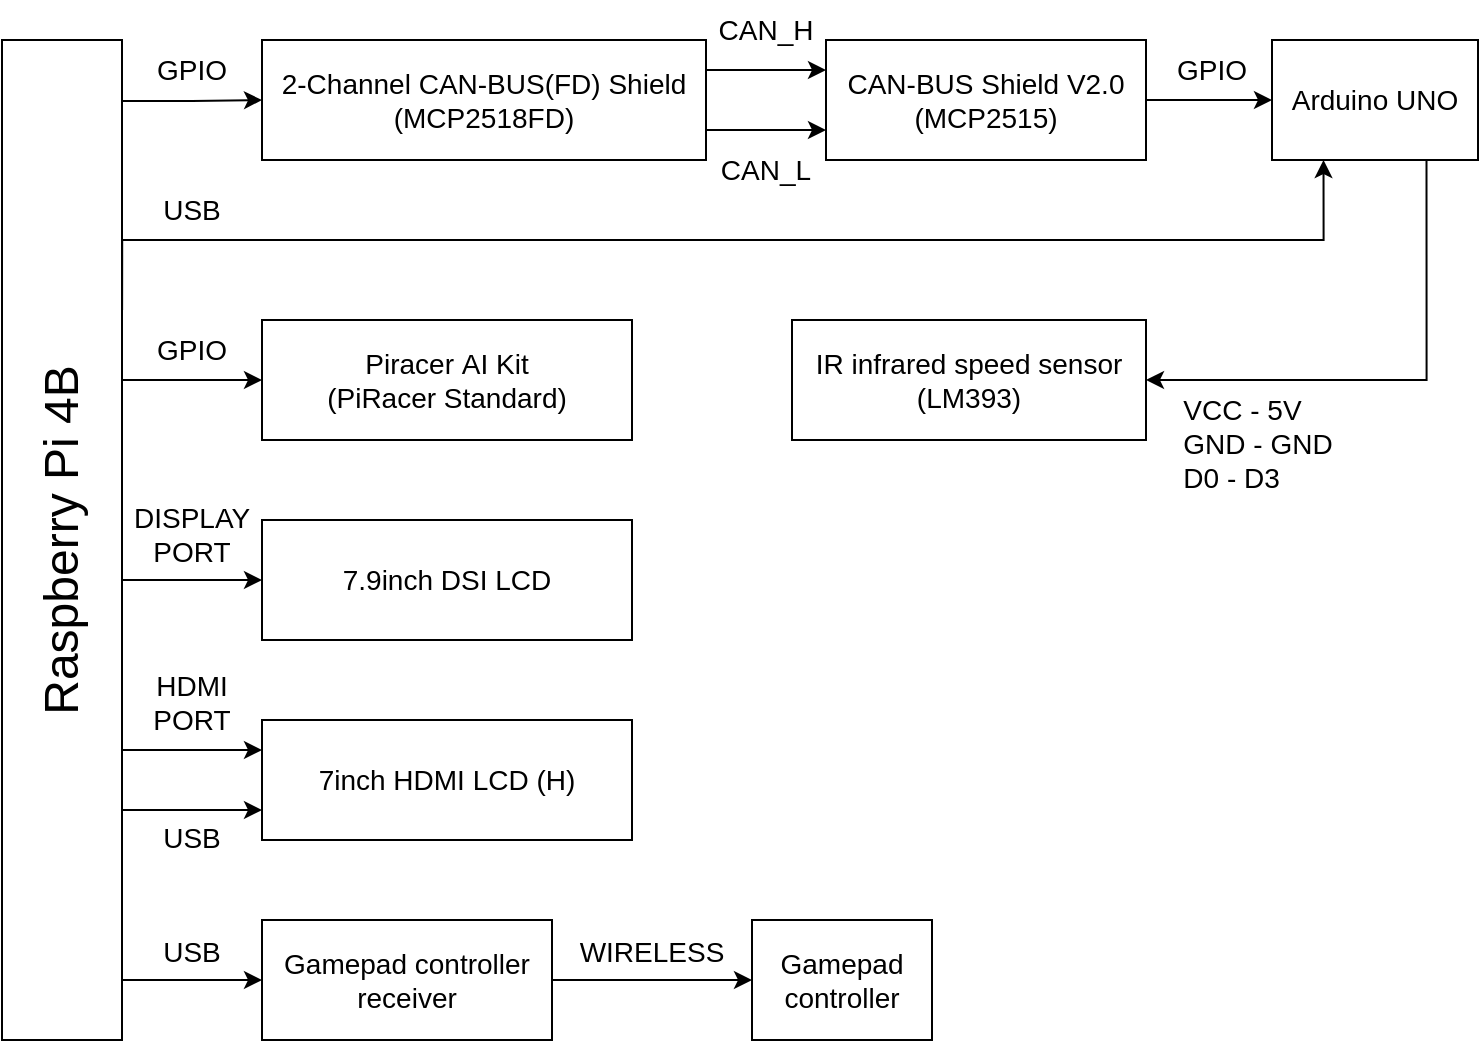 <mxfile version="22.0.6" type="device">
  <diagram name="페이지-1" id="1SWdJi9WdZQTTfstDgSV">
    <mxGraphModel dx="1729" dy="827" grid="1" gridSize="10" guides="1" tooltips="1" connect="1" arrows="1" fold="1" page="1" pageScale="1" pageWidth="827" pageHeight="1169" math="0" shadow="0">
      <root>
        <mxCell id="0" />
        <mxCell id="1" parent="0" />
        <mxCell id="XxJm2akQ58mHok7LLIEt-7" style="edgeStyle=orthogonalEdgeStyle;rounded=0;orthogonalLoop=1;jettySize=auto;html=1;exitX=1;exitY=0.25;exitDx=0;exitDy=0;entryX=0;entryY=0.25;entryDx=0;entryDy=0;" parent="1" source="eZ7jwIPwoNtEujTLVxbt-2" target="XxJm2akQ58mHok7LLIEt-6" edge="1">
          <mxGeometry relative="1" as="geometry" />
        </mxCell>
        <mxCell id="XxJm2akQ58mHok7LLIEt-8" style="edgeStyle=orthogonalEdgeStyle;rounded=0;orthogonalLoop=1;jettySize=auto;html=1;exitX=1;exitY=0.75;exitDx=0;exitDy=0;entryX=0;entryY=0.75;entryDx=0;entryDy=0;" parent="1" source="eZ7jwIPwoNtEujTLVxbt-2" target="XxJm2akQ58mHok7LLIEt-6" edge="1">
          <mxGeometry relative="1" as="geometry" />
        </mxCell>
        <mxCell id="eZ7jwIPwoNtEujTLVxbt-2" value="&lt;font style=&quot;font-size: 14px;&quot;&gt;2-Channel CAN-BUS(FD) Shield&lt;br&gt;(MCP2518FD)&lt;/font&gt;" style="rounded=0;whiteSpace=wrap;html=1;" parent="1" vertex="1">
          <mxGeometry x="145" y="50" width="222" height="60" as="geometry" />
        </mxCell>
        <mxCell id="XxJm2akQ58mHok7LLIEt-3" style="edgeStyle=orthogonalEdgeStyle;rounded=0;orthogonalLoop=1;jettySize=auto;html=1;entryX=0;entryY=0.5;entryDx=0;entryDy=0;exitX=0.939;exitY=0.992;exitDx=0;exitDy=0;exitPerimeter=0;" parent="1" source="eZ7jwIPwoNtEujTLVxbt-3" target="eZ7jwIPwoNtEujTLVxbt-2" edge="1">
          <mxGeometry relative="1" as="geometry">
            <mxPoint x="195" y="80" as="targetPoint" />
            <mxPoint x="55" y="80" as="sourcePoint" />
            <Array as="points" />
          </mxGeometry>
        </mxCell>
        <mxCell id="XxJm2akQ58mHok7LLIEt-15" style="edgeStyle=orthogonalEdgeStyle;rounded=0;orthogonalLoop=1;jettySize=auto;html=1;exitX=0.73;exitY=1.001;exitDx=0;exitDy=0;entryX=0.25;entryY=1;entryDx=0;entryDy=0;exitPerimeter=0;" parent="1" source="eZ7jwIPwoNtEujTLVxbt-3" target="XxJm2akQ58mHok7LLIEt-13" edge="1">
          <mxGeometry relative="1" as="geometry">
            <mxPoint x="75" y="142.5" as="sourcePoint" />
            <mxPoint x="730" y="130" as="targetPoint" />
            <Array as="points">
              <mxPoint x="676" y="150" />
            </Array>
          </mxGeometry>
        </mxCell>
        <mxCell id="XxJm2akQ58mHok7LLIEt-24" style="edgeStyle=orthogonalEdgeStyle;rounded=0;orthogonalLoop=1;jettySize=auto;html=1;entryX=0;entryY=0.5;entryDx=0;entryDy=0;" parent="1" target="XxJm2akQ58mHok7LLIEt-23" edge="1">
          <mxGeometry relative="1" as="geometry">
            <mxPoint x="80" y="220" as="sourcePoint" />
            <Array as="points">
              <mxPoint x="75" y="220" />
            </Array>
          </mxGeometry>
        </mxCell>
        <mxCell id="XxJm2akQ58mHok7LLIEt-27" style="edgeStyle=orthogonalEdgeStyle;rounded=0;orthogonalLoop=1;jettySize=auto;html=1;exitX=0.46;exitY=1.004;exitDx=0;exitDy=0;exitPerimeter=0;entryX=0;entryY=0.5;entryDx=0;entryDy=0;" parent="1" source="eZ7jwIPwoNtEujTLVxbt-3" target="XxJm2akQ58mHok7LLIEt-26" edge="1">
          <mxGeometry relative="1" as="geometry">
            <mxPoint x="70.24" y="320.01" as="sourcePoint" />
            <mxPoint x="100" y="330" as="targetPoint" />
            <Array as="points" />
          </mxGeometry>
        </mxCell>
        <mxCell id="XxJm2akQ58mHok7LLIEt-36" style="edgeStyle=orthogonalEdgeStyle;rounded=0;orthogonalLoop=1;jettySize=auto;html=1;exitX=0.29;exitY=1;exitDx=0;exitDy=0;entryX=0;entryY=0.25;entryDx=0;entryDy=0;exitPerimeter=0;" parent="1" source="eZ7jwIPwoNtEujTLVxbt-3" target="XxJm2akQ58mHok7LLIEt-30" edge="1">
          <mxGeometry relative="1" as="geometry" />
        </mxCell>
        <mxCell id="XxJm2akQ58mHok7LLIEt-37" style="edgeStyle=orthogonalEdgeStyle;rounded=0;orthogonalLoop=1;jettySize=auto;html=1;exitX=0.23;exitY=1;exitDx=0;exitDy=0;entryX=0;entryY=0.75;entryDx=0;entryDy=0;exitPerimeter=0;" parent="1" source="eZ7jwIPwoNtEujTLVxbt-3" target="XxJm2akQ58mHok7LLIEt-30" edge="1">
          <mxGeometry relative="1" as="geometry" />
        </mxCell>
        <mxCell id="XxJm2akQ58mHok7LLIEt-40" style="edgeStyle=orthogonalEdgeStyle;rounded=0;orthogonalLoop=1;jettySize=auto;html=1;entryX=0;entryY=0.5;entryDx=0;entryDy=0;exitX=0.06;exitY=0.995;exitDx=0;exitDy=0;exitPerimeter=0;" parent="1" source="eZ7jwIPwoNtEujTLVxbt-3" target="XxJm2akQ58mHok7LLIEt-39" edge="1">
          <mxGeometry relative="1" as="geometry">
            <mxPoint x="76" y="520" as="sourcePoint" />
            <Array as="points" />
          </mxGeometry>
        </mxCell>
        <mxCell id="eZ7jwIPwoNtEujTLVxbt-3" value="&lt;font style=&quot;font-size: 24px;&quot;&gt;Raspberry Pi 4B&lt;/font&gt;" style="rounded=0;whiteSpace=wrap;html=1;rotation=-90;" parent="1" vertex="1">
          <mxGeometry x="-205" y="270" width="500" height="60" as="geometry" />
        </mxCell>
        <mxCell id="XxJm2akQ58mHok7LLIEt-4" value="&lt;font style=&quot;font-size: 14px;&quot;&gt;GPIO&lt;/font&gt;" style="text;html=1;strokeColor=none;fillColor=none;align=center;verticalAlign=middle;whiteSpace=wrap;rounded=0;" parent="1" vertex="1">
          <mxGeometry x="80" y="50" width="60" height="30" as="geometry" />
        </mxCell>
        <mxCell id="XxJm2akQ58mHok7LLIEt-14" style="edgeStyle=orthogonalEdgeStyle;rounded=0;orthogonalLoop=1;jettySize=auto;html=1;exitX=1;exitY=0.5;exitDx=0;exitDy=0;entryX=0;entryY=0.5;entryDx=0;entryDy=0;" parent="1" source="XxJm2akQ58mHok7LLIEt-6" target="XxJm2akQ58mHok7LLIEt-13" edge="1">
          <mxGeometry relative="1" as="geometry" />
        </mxCell>
        <mxCell id="XxJm2akQ58mHok7LLIEt-6" value="&lt;font style=&quot;font-size: 14px;&quot;&gt;CAN-BUS Shield V2.0&lt;br&gt;(MCP2515)&lt;/font&gt;" style="rounded=0;whiteSpace=wrap;html=1;" parent="1" vertex="1">
          <mxGeometry x="427" y="50" width="160" height="60" as="geometry" />
        </mxCell>
        <mxCell id="XxJm2akQ58mHok7LLIEt-9" value="&lt;font style=&quot;font-size: 14px;&quot;&gt;CAN_H&lt;/font&gt;" style="text;html=1;strokeColor=none;fillColor=none;align=center;verticalAlign=middle;whiteSpace=wrap;rounded=0;" parent="1" vertex="1">
          <mxGeometry x="367" y="30" width="60" height="30" as="geometry" />
        </mxCell>
        <mxCell id="XxJm2akQ58mHok7LLIEt-11" value="&lt;font style=&quot;font-size: 14px;&quot;&gt;CAN_L&lt;/font&gt;" style="text;html=1;strokeColor=none;fillColor=none;align=center;verticalAlign=middle;whiteSpace=wrap;rounded=0;" parent="1" vertex="1">
          <mxGeometry x="367" y="100" width="60" height="30" as="geometry" />
        </mxCell>
        <mxCell id="XxJm2akQ58mHok7LLIEt-19" style="edgeStyle=orthogonalEdgeStyle;rounded=0;orthogonalLoop=1;jettySize=auto;html=1;exitX=0.75;exitY=1;exitDx=0;exitDy=0;entryX=1;entryY=0.5;entryDx=0;entryDy=0;" parent="1" source="XxJm2akQ58mHok7LLIEt-13" target="XxJm2akQ58mHok7LLIEt-17" edge="1">
          <mxGeometry relative="1" as="geometry" />
        </mxCell>
        <mxCell id="XxJm2akQ58mHok7LLIEt-13" value="&lt;span style=&quot;font-size: 14px;&quot;&gt;Arduino UNO&lt;/span&gt;" style="rounded=0;whiteSpace=wrap;html=1;" parent="1" vertex="1">
          <mxGeometry x="650" y="50" width="103" height="60" as="geometry" />
        </mxCell>
        <mxCell id="XxJm2akQ58mHok7LLIEt-16" value="&lt;font style=&quot;font-size: 14px;&quot;&gt;USB&lt;/font&gt;" style="text;html=1;strokeColor=none;fillColor=none;align=center;verticalAlign=middle;whiteSpace=wrap;rounded=0;" parent="1" vertex="1">
          <mxGeometry x="80" y="120" width="60" height="30" as="geometry" />
        </mxCell>
        <mxCell id="XxJm2akQ58mHok7LLIEt-17" value="&lt;font style=&quot;font-size: 14px;&quot;&gt;IR infrared speed sensor&lt;br&gt;(LM393)&lt;/font&gt;&lt;span style=&quot;font-size: 14px;&quot;&gt;&lt;br&gt;&lt;/span&gt;" style="rounded=0;whiteSpace=wrap;html=1;" parent="1" vertex="1">
          <mxGeometry x="410" y="190" width="177" height="60" as="geometry" />
        </mxCell>
        <mxCell id="XxJm2akQ58mHok7LLIEt-20" value="&lt;font style=&quot;font-size: 14px;&quot;&gt;GPIO&lt;/font&gt;" style="text;html=1;strokeColor=none;fillColor=none;align=center;verticalAlign=middle;whiteSpace=wrap;rounded=0;" parent="1" vertex="1">
          <mxGeometry x="590" y="50" width="60" height="30" as="geometry" />
        </mxCell>
        <mxCell id="XxJm2akQ58mHok7LLIEt-21" value="&lt;div style=&quot;text-align: left;&quot;&gt;&lt;span style=&quot;background-color: initial;&quot;&gt;&lt;font style=&quot;font-size: 14px;&quot;&gt;VCC - 5V&lt;/font&gt;&lt;/span&gt;&lt;/div&gt;&lt;div style=&quot;text-align: left;&quot;&gt;&lt;span style=&quot;background-color: initial;&quot;&gt;&lt;font style=&quot;font-size: 14px;&quot;&gt;GND - GND&lt;/font&gt;&lt;/span&gt;&lt;/div&gt;&lt;div style=&quot;text-align: left;&quot;&gt;&lt;span style=&quot;background-color: initial;&quot;&gt;&lt;font style=&quot;font-size: 14px;&quot;&gt;D0 - D3&lt;/font&gt;&lt;/span&gt;&lt;/div&gt;" style="text;html=1;strokeColor=none;fillColor=none;align=center;verticalAlign=middle;whiteSpace=wrap;rounded=0;" parent="1" vertex="1">
          <mxGeometry x="583" y="217" width="120" height="70" as="geometry" />
        </mxCell>
        <mxCell id="XxJm2akQ58mHok7LLIEt-23" value="&lt;font style=&quot;font-size: 14px;&quot;&gt;Piracer&amp;nbsp;AI Kit&lt;br&gt;(PiRacer Standard)&lt;/font&gt;" style="rounded=0;whiteSpace=wrap;html=1;" parent="1" vertex="1">
          <mxGeometry x="145" y="190" width="185" height="60" as="geometry" />
        </mxCell>
        <mxCell id="XxJm2akQ58mHok7LLIEt-25" value="&lt;font style=&quot;font-size: 14px;&quot;&gt;GPIO&lt;/font&gt;" style="text;html=1;strokeColor=none;fillColor=none;align=center;verticalAlign=middle;whiteSpace=wrap;rounded=0;" parent="1" vertex="1">
          <mxGeometry x="80" y="190" width="60" height="30" as="geometry" />
        </mxCell>
        <mxCell id="XxJm2akQ58mHok7LLIEt-26" value="&lt;font style=&quot;font-size: 14px;&quot;&gt;7.9inch DSI LCD&lt;/font&gt;" style="rounded=0;whiteSpace=wrap;html=1;" parent="1" vertex="1">
          <mxGeometry x="145" y="290" width="185" height="60" as="geometry" />
        </mxCell>
        <mxCell id="XxJm2akQ58mHok7LLIEt-28" value="&lt;font style=&quot;font-size: 14px;&quot;&gt;DISPLAY PORT&lt;/font&gt;" style="text;html=1;strokeColor=none;fillColor=none;align=center;verticalAlign=middle;whiteSpace=wrap;rounded=0;" parent="1" vertex="1">
          <mxGeometry x="80" y="282" width="60" height="30" as="geometry" />
        </mxCell>
        <mxCell id="XxJm2akQ58mHok7LLIEt-30" value="&lt;font style=&quot;font-size: 14px;&quot;&gt;7inch HDMI LCD (H)&lt;/font&gt;" style="rounded=0;whiteSpace=wrap;html=1;" parent="1" vertex="1">
          <mxGeometry x="145" y="390" width="185" height="60" as="geometry" />
        </mxCell>
        <mxCell id="XxJm2akQ58mHok7LLIEt-34" value="&lt;font style=&quot;font-size: 14px;&quot;&gt;HDMI PORT&lt;/font&gt;" style="text;html=1;strokeColor=none;fillColor=none;align=center;verticalAlign=middle;whiteSpace=wrap;rounded=0;" parent="1" vertex="1">
          <mxGeometry x="80" y="366" width="60" height="30" as="geometry" />
        </mxCell>
        <mxCell id="XxJm2akQ58mHok7LLIEt-38" value="&lt;span style=&quot;font-size: 14px;&quot;&gt;USB&lt;/span&gt;" style="text;html=1;strokeColor=none;fillColor=none;align=center;verticalAlign=middle;whiteSpace=wrap;rounded=0;" parent="1" vertex="1">
          <mxGeometry x="80" y="434" width="60" height="30" as="geometry" />
        </mxCell>
        <mxCell id="OyoWn2zQ81KLiA5uQZTf-2" style="edgeStyle=orthogonalEdgeStyle;rounded=0;orthogonalLoop=1;jettySize=auto;html=1;exitX=1;exitY=0.5;exitDx=0;exitDy=0;entryX=0;entryY=0.5;entryDx=0;entryDy=0;" edge="1" parent="1" source="XxJm2akQ58mHok7LLIEt-39" target="OyoWn2zQ81KLiA5uQZTf-1">
          <mxGeometry relative="1" as="geometry" />
        </mxCell>
        <mxCell id="XxJm2akQ58mHok7LLIEt-39" value="&lt;font style=&quot;font-size: 14px;&quot;&gt;Gamepad controller receiver&lt;/font&gt;" style="rounded=0;whiteSpace=wrap;html=1;" parent="1" vertex="1">
          <mxGeometry x="145" y="490" width="145" height="60" as="geometry" />
        </mxCell>
        <mxCell id="XxJm2akQ58mHok7LLIEt-41" value="&lt;span style=&quot;font-size: 14px;&quot;&gt;USB&lt;/span&gt;" style="text;html=1;strokeColor=none;fillColor=none;align=center;verticalAlign=middle;whiteSpace=wrap;rounded=0;" parent="1" vertex="1">
          <mxGeometry x="80" y="491" width="60" height="30" as="geometry" />
        </mxCell>
        <mxCell id="OyoWn2zQ81KLiA5uQZTf-1" value="&lt;span style=&quot;font-size: 14px;&quot;&gt;Gamepad controller&lt;/span&gt;" style="rounded=0;whiteSpace=wrap;html=1;" vertex="1" parent="1">
          <mxGeometry x="390" y="490" width="90" height="60" as="geometry" />
        </mxCell>
        <mxCell id="OyoWn2zQ81KLiA5uQZTf-3" value="&lt;span style=&quot;font-size: 14px;&quot;&gt;WIRELESS&lt;/span&gt;" style="text;html=1;strokeColor=none;fillColor=none;align=center;verticalAlign=middle;whiteSpace=wrap;rounded=0;" vertex="1" parent="1">
          <mxGeometry x="300" y="491" width="80" height="30" as="geometry" />
        </mxCell>
      </root>
    </mxGraphModel>
  </diagram>
</mxfile>
